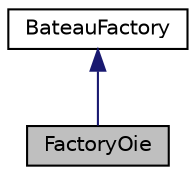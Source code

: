 digraph "FactoryOie"
{
  edge [fontname="Helvetica",fontsize="10",labelfontname="Helvetica",labelfontsize="10"];
  node [fontname="Helvetica",fontsize="10",shape=record];
  Node1 [label="FactoryOie",height=0.2,width=0.4,color="black", fillcolor="grey75", style="filled", fontcolor="black"];
  Node2 -> Node1 [dir="back",color="midnightblue",fontsize="10",style="solid"];
  Node2 [label="BateauFactory",height=0.2,width=0.4,color="black", fillcolor="white", style="filled",URL="$class_bateau_factory.html",tooltip="classe representant un \"Chantier Naval\" "];
}
